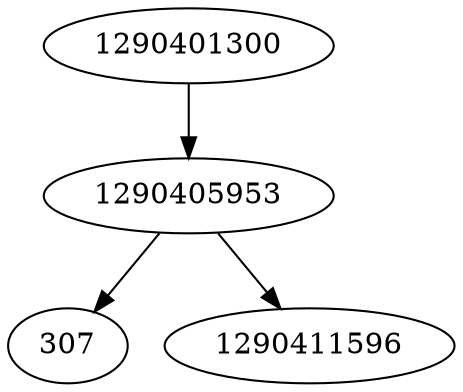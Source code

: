 strict digraph  {
1290405953;
307;
1290401300;
1290411596;
1290405953 -> 307;
1290405953 -> 1290411596;
1290401300 -> 1290405953;
}
